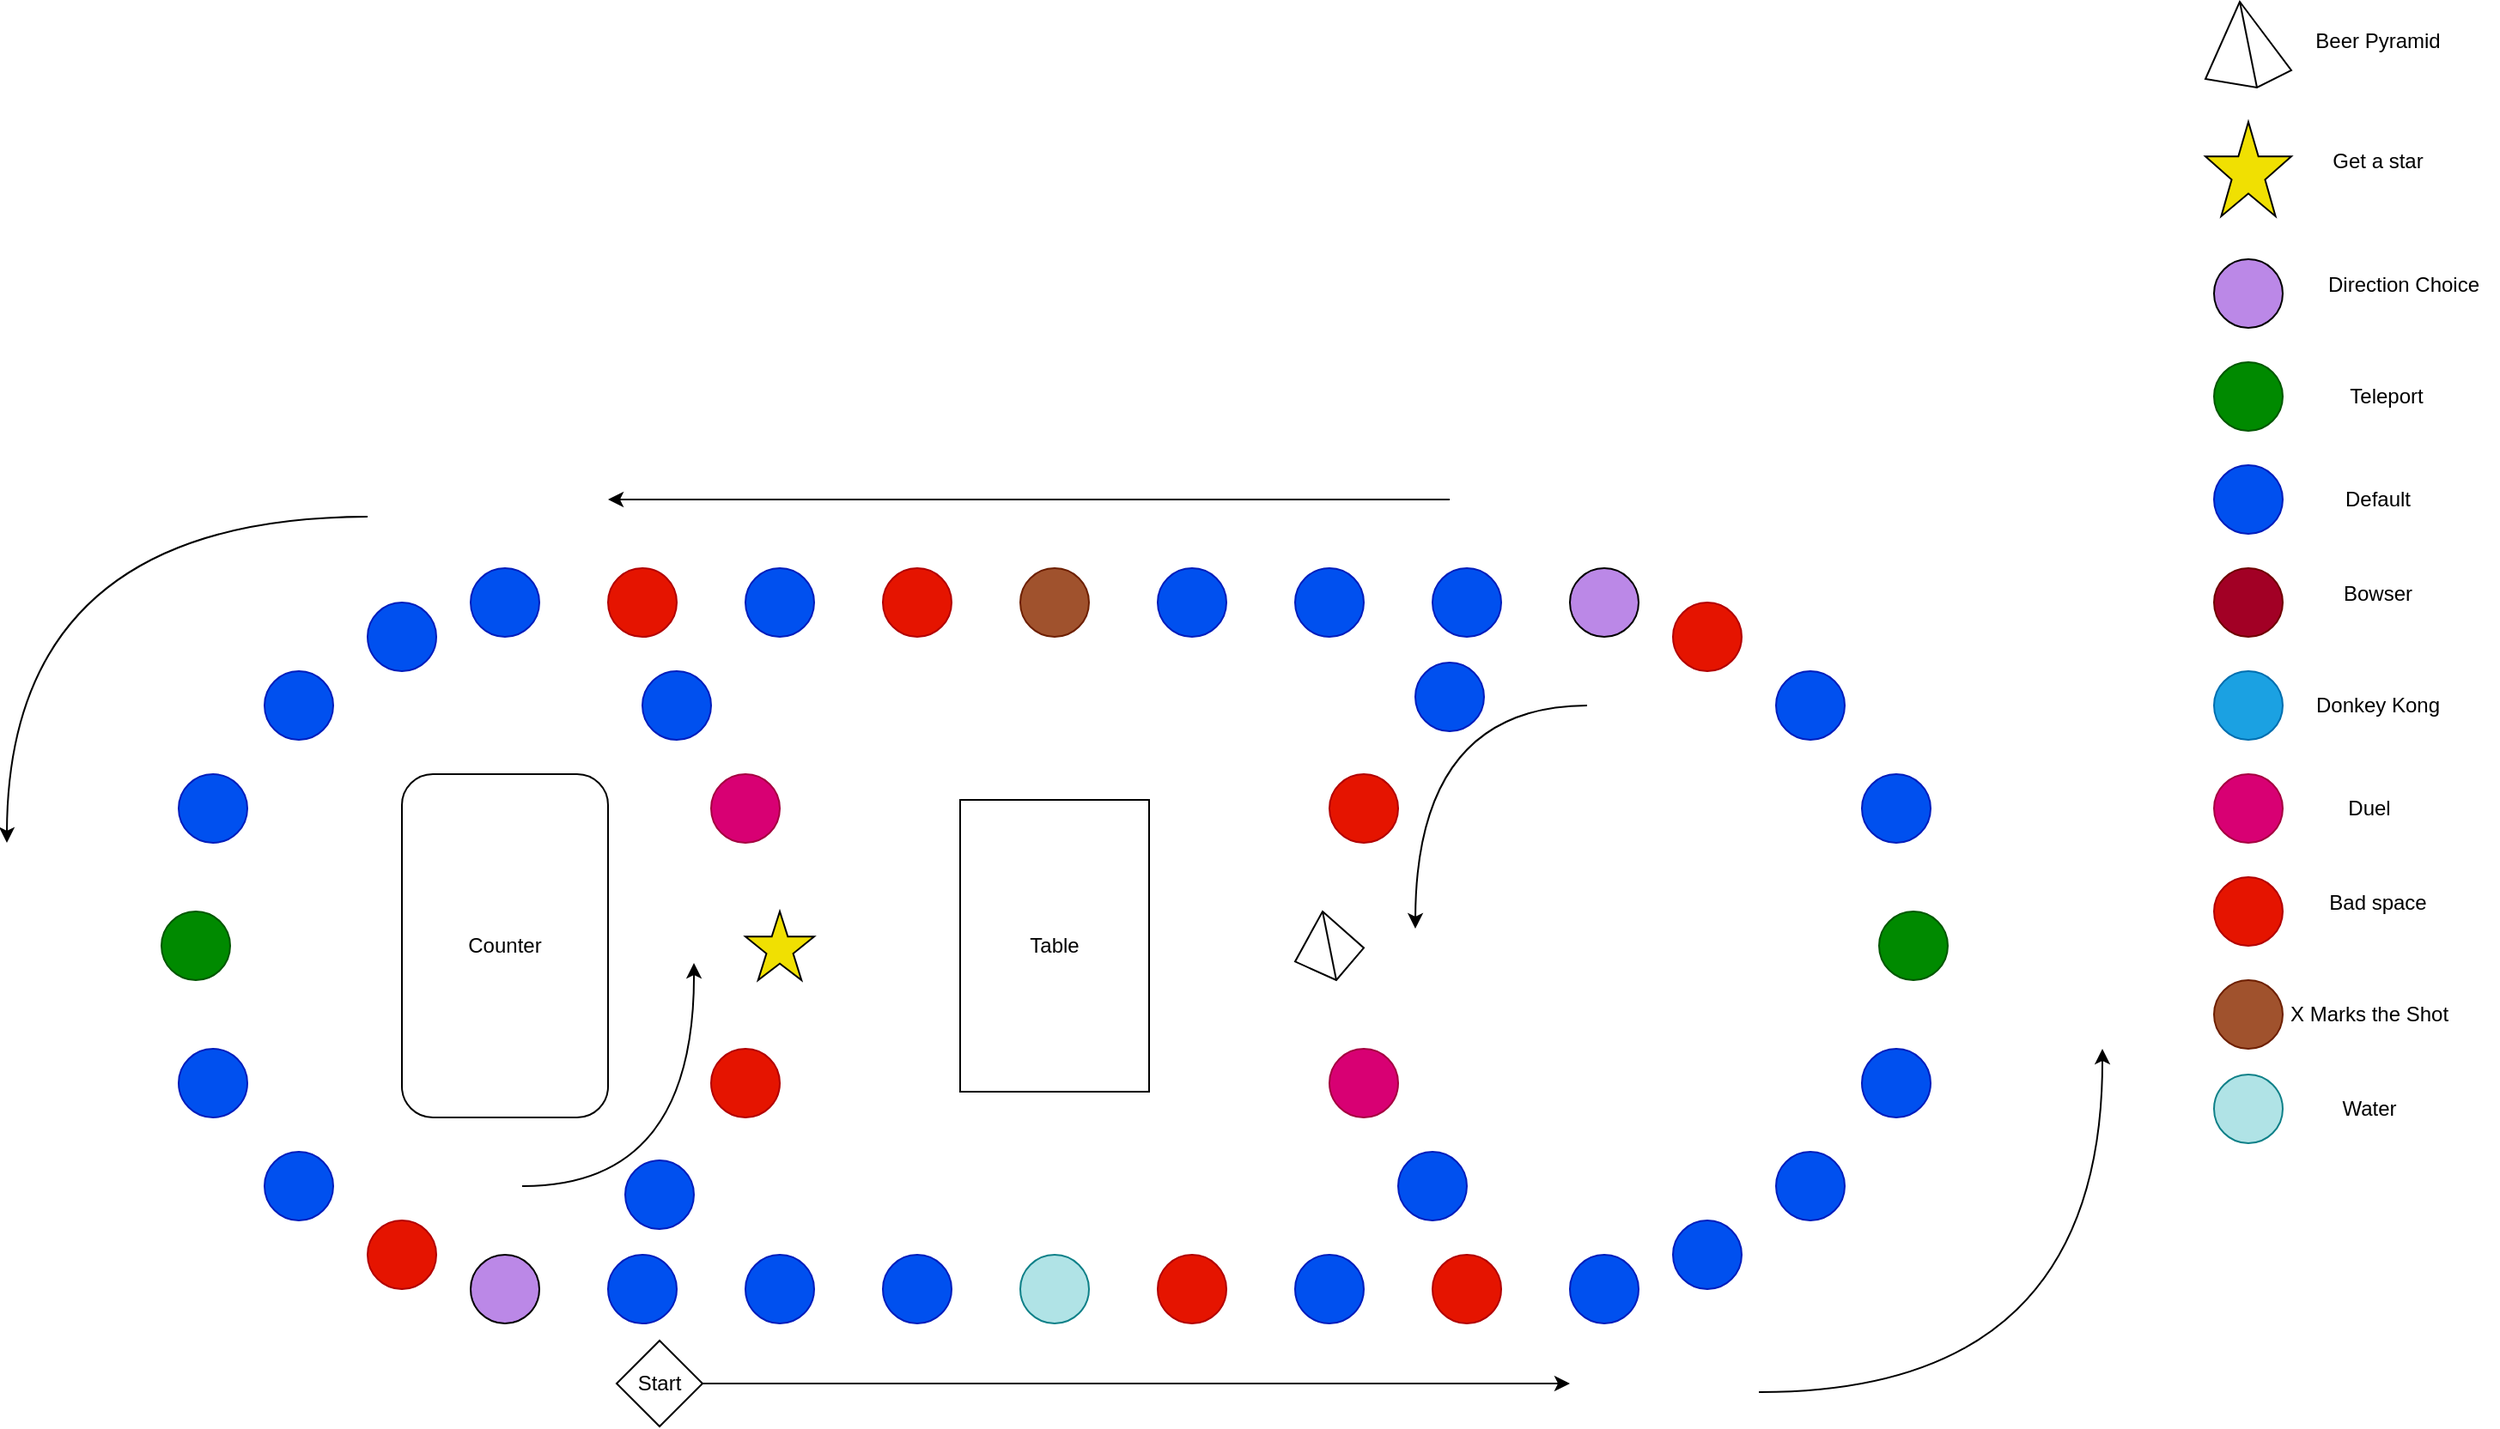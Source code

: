 <mxfile version="23.1.5" type="device">
  <diagram name="Page-1" id="nZkPP2YXj4hcI9X0D7Jn">
    <mxGraphModel dx="2074" dy="1095" grid="1" gridSize="10" guides="1" tooltips="1" connect="1" arrows="1" fold="1" page="1" pageScale="1" pageWidth="850" pageHeight="1100" math="0" shadow="0">
      <root>
        <mxCell id="0" />
        <mxCell id="1" parent="0" />
        <mxCell id="h_ossI_MH9fFPqENP40c-4" value="&lt;div&gt;Table&lt;/div&gt;" style="rounded=0;whiteSpace=wrap;html=1;" parent="1" vertex="1">
          <mxGeometry x="645" y="575" width="110" height="170" as="geometry" />
        </mxCell>
        <mxCell id="h_ossI_MH9fFPqENP40c-28" value="" style="ellipse;whiteSpace=wrap;html=1;aspect=fixed;fillColor=#b0e3e6;strokeColor=#0e8088;" parent="1" vertex="1">
          <mxGeometry x="680" y="840" width="40" height="40" as="geometry" />
        </mxCell>
        <mxCell id="h_ossI_MH9fFPqENP40c-29" value="" style="ellipse;whiteSpace=wrap;html=1;aspect=fixed;fillColor=#e51400;fontColor=#ffffff;strokeColor=#B20000;" parent="1" vertex="1">
          <mxGeometry x="760" y="840" width="40" height="40" as="geometry" />
        </mxCell>
        <mxCell id="h_ossI_MH9fFPqENP40c-30" value="" style="ellipse;whiteSpace=wrap;html=1;aspect=fixed;fillColor=#0050ef;fontColor=#ffffff;strokeColor=#001DBC;" parent="1" vertex="1">
          <mxGeometry x="840" y="840" width="40" height="40" as="geometry" />
        </mxCell>
        <mxCell id="h_ossI_MH9fFPqENP40c-32" value="" style="ellipse;whiteSpace=wrap;html=1;aspect=fixed;fillColor=#e51400;fontColor=#ffffff;strokeColor=#B20000;" parent="1" vertex="1">
          <mxGeometry x="920" y="840" width="40" height="40" as="geometry" />
        </mxCell>
        <mxCell id="h_ossI_MH9fFPqENP40c-33" value="" style="ellipse;whiteSpace=wrap;html=1;aspect=fixed;fillColor=#0050ef;fontColor=#ffffff;strokeColor=#001DBC;" parent="1" vertex="1">
          <mxGeometry x="1000" y="840" width="40" height="40" as="geometry" />
        </mxCell>
        <mxCell id="h_ossI_MH9fFPqENP40c-34" value="" style="ellipse;whiteSpace=wrap;html=1;aspect=fixed;fillColor=#0050ef;fontColor=#ffffff;strokeColor=#001DBC;" parent="1" vertex="1">
          <mxGeometry x="1060" y="820" width="40" height="40" as="geometry" />
        </mxCell>
        <mxCell id="h_ossI_MH9fFPqENP40c-36" value="" style="ellipse;whiteSpace=wrap;html=1;aspect=fixed;fillColor=#0050ef;fontColor=#ffffff;strokeColor=#001DBC;" parent="1" vertex="1">
          <mxGeometry x="900" y="780" width="40" height="40" as="geometry" />
        </mxCell>
        <mxCell id="h_ossI_MH9fFPqENP40c-37" value="" style="ellipse;whiteSpace=wrap;html=1;aspect=fixed;fillColor=#d80073;fontColor=#ffffff;strokeColor=#A50040;" parent="1" vertex="1">
          <mxGeometry x="860" y="720" width="40" height="40" as="geometry" />
        </mxCell>
        <mxCell id="h_ossI_MH9fFPqENP40c-42" value="" style="ellipse;whiteSpace=wrap;html=1;aspect=fixed;fillColor=#0050ef;fontColor=#ffffff;strokeColor=#001DBC;" parent="1" vertex="1">
          <mxGeometry x="910" y="495" width="40" height="40" as="geometry" />
        </mxCell>
        <mxCell id="h_ossI_MH9fFPqENP40c-43" value="" style="ellipse;whiteSpace=wrap;html=1;aspect=fixed;fillColor=#0050ef;fontColor=#ffffff;strokeColor=#001DBC;" parent="1" vertex="1">
          <mxGeometry x="1120" y="780" width="40" height="40" as="geometry" />
        </mxCell>
        <mxCell id="h_ossI_MH9fFPqENP40c-44" value="" style="ellipse;whiteSpace=wrap;html=1;aspect=fixed;fillColor=#0050ef;fontColor=#ffffff;strokeColor=#001DBC;" parent="1" vertex="1">
          <mxGeometry x="1170" y="720" width="40" height="40" as="geometry" />
        </mxCell>
        <mxCell id="h_ossI_MH9fFPqENP40c-45" value="" style="ellipse;whiteSpace=wrap;html=1;aspect=fixed;fillColor=#008a00;fontColor=#ffffff;strokeColor=#005700;" parent="1" vertex="1">
          <mxGeometry x="1180" y="640" width="40" height="40" as="geometry" />
        </mxCell>
        <mxCell id="h_ossI_MH9fFPqENP40c-47" value="" style="ellipse;whiteSpace=wrap;html=1;aspect=fixed;fillColor=#0050ef;fontColor=#ffffff;strokeColor=#001DBC;" parent="1" vertex="1">
          <mxGeometry x="1120" y="500" width="40" height="40" as="geometry" />
        </mxCell>
        <mxCell id="h_ossI_MH9fFPqENP40c-49" value="" style="ellipse;whiteSpace=wrap;html=1;aspect=fixed;fillColor=#BB88E7;" parent="1" vertex="1">
          <mxGeometry x="1000" y="440" width="40" height="40" as="geometry" />
        </mxCell>
        <mxCell id="h_ossI_MH9fFPqENP40c-53" value="" style="ellipse;whiteSpace=wrap;html=1;aspect=fixed;fillColor=#0050ef;fontColor=#ffffff;strokeColor=#001DBC;" parent="1" vertex="1">
          <mxGeometry x="840" y="440" width="40" height="40" as="geometry" />
        </mxCell>
        <mxCell id="h_ossI_MH9fFPqENP40c-56" value="" style="ellipse;whiteSpace=wrap;html=1;aspect=fixed;fillColor=#0050ef;fontColor=#ffffff;strokeColor=#001DBC;" parent="1" vertex="1">
          <mxGeometry x="760" y="440" width="40" height="40" as="geometry" />
        </mxCell>
        <mxCell id="h_ossI_MH9fFPqENP40c-60" value="" style="endArrow=classic;html=1;rounded=0;strokeColor=default;exitX=1;exitY=0.5;exitDx=0;exitDy=0;" parent="1" source="h_ossI_MH9fFPqENP40c-62" edge="1">
          <mxGeometry width="50" height="50" relative="1" as="geometry">
            <mxPoint x="480" y="950" as="sourcePoint" />
            <mxPoint x="1000" y="915" as="targetPoint" />
          </mxGeometry>
        </mxCell>
        <mxCell id="h_ossI_MH9fFPqENP40c-62" value="&lt;div&gt;Start&lt;/div&gt;" style="rhombus;whiteSpace=wrap;html=1;" parent="1" vertex="1">
          <mxGeometry x="445" y="890" width="50" height="50" as="geometry" />
        </mxCell>
        <mxCell id="h_ossI_MH9fFPqENP40c-63" value="" style="endArrow=classic;html=1;rounded=0;edgeStyle=orthogonalEdgeStyle;curved=1;" parent="1" edge="1">
          <mxGeometry width="50" height="50" relative="1" as="geometry">
            <mxPoint x="1110" y="920" as="sourcePoint" />
            <mxPoint x="1310" y="720" as="targetPoint" />
          </mxGeometry>
        </mxCell>
        <mxCell id="h_ossI_MH9fFPqENP40c-65" value="" style="endArrow=classic;html=1;rounded=0;" parent="1" edge="1">
          <mxGeometry width="50" height="50" relative="1" as="geometry">
            <mxPoint x="930" y="400" as="sourcePoint" />
            <mxPoint x="440" y="400" as="targetPoint" />
          </mxGeometry>
        </mxCell>
        <mxCell id="h_ossI_MH9fFPqENP40c-66" value="" style="endArrow=classic;html=1;rounded=0;edgeStyle=orthogonalEdgeStyle;curved=1;" parent="1" edge="1">
          <mxGeometry width="50" height="50" relative="1" as="geometry">
            <mxPoint x="300" y="410" as="sourcePoint" />
            <mxPoint x="90" y="600" as="targetPoint" />
          </mxGeometry>
        </mxCell>
        <mxCell id="h_ossI_MH9fFPqENP40c-69" value="" style="verticalLabelPosition=bottom;verticalAlign=top;html=1;shape=mxgraph.basic.pyramid;dx1=0.4;dx2=0.6;dy1=0.73;dy2=0.53;" parent="1" vertex="1">
          <mxGeometry x="840" y="640" width="40" height="40" as="geometry" />
        </mxCell>
        <mxCell id="h_ossI_MH9fFPqENP40c-70" value="" style="verticalLabelPosition=bottom;verticalAlign=top;html=1;shape=mxgraph.basic.pyramid;dx1=0.4;dx2=0.6;dy1=0.9;dy2=0.8;" parent="1" vertex="1">
          <mxGeometry x="1370" y="110" width="50" height="50" as="geometry" />
        </mxCell>
        <mxCell id="h_ossI_MH9fFPqENP40c-71" value="&lt;div&gt;Beer Pyramid&lt;/div&gt;" style="text;html=1;align=center;verticalAlign=middle;resizable=0;points=[];autosize=1;strokeColor=none;fillColor=none;" parent="1" vertex="1">
          <mxGeometry x="1420" y="118" width="100" height="30" as="geometry" />
        </mxCell>
        <mxCell id="h_ossI_MH9fFPqENP40c-72" value="" style="verticalLabelPosition=bottom;verticalAlign=top;html=1;shape=mxgraph.basic.star;fillColor=#F0E002;" parent="1" vertex="1">
          <mxGeometry x="1370" y="180" width="50" height="55" as="geometry" />
        </mxCell>
        <mxCell id="h_ossI_MH9fFPqENP40c-73" value="Get a star" style="text;html=1;align=center;verticalAlign=middle;resizable=0;points=[];autosize=1;strokeColor=none;fillColor=none;" parent="1" vertex="1">
          <mxGeometry x="1430" y="188" width="80" height="30" as="geometry" />
        </mxCell>
        <mxCell id="h_ossI_MH9fFPqENP40c-74" value="" style="ellipse;whiteSpace=wrap;html=1;aspect=fixed;fillColor=#BB88E7;" parent="1" vertex="1">
          <mxGeometry x="1375" y="260" width="40" height="40" as="geometry" />
        </mxCell>
        <mxCell id="h_ossI_MH9fFPqENP40c-75" value="&lt;div&gt;Direction Choice&lt;/div&gt;" style="text;html=1;align=center;verticalAlign=middle;resizable=0;points=[];autosize=1;strokeColor=none;fillColor=none;" parent="1" vertex="1">
          <mxGeometry x="1430" y="260" width="110" height="30" as="geometry" />
        </mxCell>
        <mxCell id="h_ossI_MH9fFPqENP40c-77" value="" style="ellipse;whiteSpace=wrap;html=1;aspect=fixed;fillColor=#a0522d;fontColor=#ffffff;strokeColor=#6D1F00;" parent="1" vertex="1">
          <mxGeometry x="680" y="440" width="40" height="40" as="geometry" />
        </mxCell>
        <mxCell id="h_ossI_MH9fFPqENP40c-81" value="" style="ellipse;whiteSpace=wrap;html=1;aspect=fixed;fillColor=#008a00;fontColor=#ffffff;strokeColor=#005700;" parent="1" vertex="1">
          <mxGeometry x="1375" y="320" width="40" height="40" as="geometry" />
        </mxCell>
        <mxCell id="h_ossI_MH9fFPqENP40c-82" value="&lt;div&gt;Teleport&lt;/div&gt;" style="text;html=1;align=center;verticalAlign=middle;resizable=0;points=[];autosize=1;strokeColor=none;fillColor=none;" parent="1" vertex="1">
          <mxGeometry x="1440" y="325" width="70" height="30" as="geometry" />
        </mxCell>
        <mxCell id="h_ossI_MH9fFPqENP40c-83" value="" style="ellipse;whiteSpace=wrap;html=1;aspect=fixed;fillColor=#0050ef;fontColor=#ffffff;strokeColor=#001DBC;" parent="1" vertex="1">
          <mxGeometry x="1375" y="380" width="40" height="40" as="geometry" />
        </mxCell>
        <mxCell id="h_ossI_MH9fFPqENP40c-84" value="Default" style="text;html=1;align=center;verticalAlign=middle;resizable=0;points=[];autosize=1;strokeColor=none;fillColor=none;" parent="1" vertex="1">
          <mxGeometry x="1440" y="385" width="60" height="30" as="geometry" />
        </mxCell>
        <mxCell id="h_ossI_MH9fFPqENP40c-85" value="" style="ellipse;whiteSpace=wrap;html=1;aspect=fixed;fillColor=#a20025;fontColor=#ffffff;strokeColor=#6F0000;" parent="1" vertex="1">
          <mxGeometry x="1375" y="440" width="40" height="40" as="geometry" />
        </mxCell>
        <mxCell id="h_ossI_MH9fFPqENP40c-86" value="Bowser" style="text;html=1;align=center;verticalAlign=middle;resizable=0;points=[];autosize=1;strokeColor=none;fillColor=none;" parent="1" vertex="1">
          <mxGeometry x="1440" y="440" width="60" height="30" as="geometry" />
        </mxCell>
        <mxCell id="h_ossI_MH9fFPqENP40c-87" value="" style="ellipse;whiteSpace=wrap;html=1;aspect=fixed;fillColor=#1ba1e2;fontColor=#ffffff;strokeColor=#006EAF;" parent="1" vertex="1">
          <mxGeometry x="1375" y="500" width="40" height="40" as="geometry" />
        </mxCell>
        <mxCell id="h_ossI_MH9fFPqENP40c-88" value="Donkey Kong" style="text;html=1;align=center;verticalAlign=middle;resizable=0;points=[];autosize=1;strokeColor=none;fillColor=none;" parent="1" vertex="1">
          <mxGeometry x="1420" y="505" width="100" height="30" as="geometry" />
        </mxCell>
        <mxCell id="h_ossI_MH9fFPqENP40c-89" value="" style="ellipse;whiteSpace=wrap;html=1;aspect=fixed;fillColor=#d80073;fontColor=#ffffff;strokeColor=#A50040;" parent="1" vertex="1">
          <mxGeometry x="1375" y="560" width="40" height="40" as="geometry" />
        </mxCell>
        <mxCell id="h_ossI_MH9fFPqENP40c-90" value="Duel" style="text;html=1;align=center;verticalAlign=middle;resizable=0;points=[];autosize=1;strokeColor=none;fillColor=none;" parent="1" vertex="1">
          <mxGeometry x="1440" y="565" width="50" height="30" as="geometry" />
        </mxCell>
        <mxCell id="h_ossI_MH9fFPqENP40c-91" value="" style="ellipse;whiteSpace=wrap;html=1;aspect=fixed;fillColor=#e51400;fontColor=#ffffff;strokeColor=#B20000;" parent="1" vertex="1">
          <mxGeometry x="1375" y="620" width="40" height="40" as="geometry" />
        </mxCell>
        <mxCell id="h_ossI_MH9fFPqENP40c-92" value="&lt;div&gt;Bad space&lt;/div&gt;" style="text;html=1;align=center;verticalAlign=middle;resizable=0;points=[];autosize=1;strokeColor=none;fillColor=none;" parent="1" vertex="1">
          <mxGeometry x="1430" y="620" width="80" height="30" as="geometry" />
        </mxCell>
        <mxCell id="h_ossI_MH9fFPqENP40c-93" value="" style="ellipse;whiteSpace=wrap;html=1;aspect=fixed;fillColor=#a0522d;fontColor=#ffffff;strokeColor=#6D1F00;" parent="1" vertex="1">
          <mxGeometry x="1375" y="680" width="40" height="40" as="geometry" />
        </mxCell>
        <mxCell id="h_ossI_MH9fFPqENP40c-94" value="X Marks the Shot" style="text;html=1;align=center;verticalAlign=middle;resizable=0;points=[];autosize=1;strokeColor=none;fillColor=none;" parent="1" vertex="1">
          <mxGeometry x="1405" y="685" width="120" height="30" as="geometry" />
        </mxCell>
        <mxCell id="h_ossI_MH9fFPqENP40c-95" value="" style="ellipse;whiteSpace=wrap;html=1;aspect=fixed;fillColor=#b0e3e6;strokeColor=#0e8088;" parent="1" vertex="1">
          <mxGeometry x="1375" y="735" width="40" height="40" as="geometry" />
        </mxCell>
        <mxCell id="h_ossI_MH9fFPqENP40c-96" value="Water" style="text;html=1;align=center;verticalAlign=middle;resizable=0;points=[];autosize=1;strokeColor=none;fillColor=none;" parent="1" vertex="1">
          <mxGeometry x="1435" y="740" width="60" height="30" as="geometry" />
        </mxCell>
        <mxCell id="oe8s6sl0DXii0l2Wuv9c-1" value="" style="ellipse;whiteSpace=wrap;html=1;aspect=fixed;fillColor=#e51400;fontColor=#ffffff;strokeColor=#B20000;" vertex="1" parent="1">
          <mxGeometry x="1060" y="460" width="40" height="40" as="geometry" />
        </mxCell>
        <mxCell id="h_ossI_MH9fFPqENP40c-41" value="" style="ellipse;whiteSpace=wrap;html=1;aspect=fixed;fillColor=#e51400;fontColor=#ffffff;strokeColor=#B20000;" parent="1" vertex="1">
          <mxGeometry x="860" y="560" width="40" height="40" as="geometry" />
        </mxCell>
        <mxCell id="oe8s6sl0DXii0l2Wuv9c-62" value="" style="endArrow=classic;html=1;rounded=0;edgeStyle=orthogonalEdgeStyle;curved=1;" edge="1" parent="1">
          <mxGeometry width="50" height="50" relative="1" as="geometry">
            <mxPoint x="1010" y="520" as="sourcePoint" />
            <mxPoint x="910" y="650" as="targetPoint" />
          </mxGeometry>
        </mxCell>
        <mxCell id="oe8s6sl0DXii0l2Wuv9c-87" value="" style="group;flipH=1;flipV=1;" vertex="1" connectable="0" parent="1">
          <mxGeometry x="180" y="440" width="460" height="440" as="geometry" />
        </mxCell>
        <mxCell id="oe8s6sl0DXii0l2Wuv9c-66" value="" style="ellipse;whiteSpace=wrap;html=1;aspect=fixed;fillColor=#e51400;fontColor=#ffffff;strokeColor=#B20000;" vertex="1" parent="oe8s6sl0DXii0l2Wuv9c-87">
          <mxGeometry x="420" width="40" height="40" as="geometry" />
        </mxCell>
        <mxCell id="oe8s6sl0DXii0l2Wuv9c-67" value="" style="ellipse;whiteSpace=wrap;html=1;aspect=fixed;fillColor=#0050ef;fontColor=#ffffff;strokeColor=#001DBC;" vertex="1" parent="oe8s6sl0DXii0l2Wuv9c-87">
          <mxGeometry x="340" width="40" height="40" as="geometry" />
        </mxCell>
        <mxCell id="oe8s6sl0DXii0l2Wuv9c-68" value="" style="ellipse;whiteSpace=wrap;html=1;aspect=fixed;fillColor=#e51400;fontColor=#ffffff;strokeColor=#B20000;" vertex="1" parent="oe8s6sl0DXii0l2Wuv9c-87">
          <mxGeometry x="260" width="40" height="40" as="geometry" />
        </mxCell>
        <mxCell id="oe8s6sl0DXii0l2Wuv9c-69" value="" style="ellipse;whiteSpace=wrap;html=1;aspect=fixed;fillColor=#0050ef;fontColor=#ffffff;strokeColor=#001DBC;" vertex="1" parent="oe8s6sl0DXii0l2Wuv9c-87">
          <mxGeometry x="180" width="40" height="40" as="geometry" />
        </mxCell>
        <mxCell id="oe8s6sl0DXii0l2Wuv9c-70" value="" style="ellipse;whiteSpace=wrap;html=1;aspect=fixed;fillColor=#0050ef;fontColor=#ffffff;strokeColor=#001DBC;" vertex="1" parent="oe8s6sl0DXii0l2Wuv9c-87">
          <mxGeometry x="120" y="20" width="40" height="40" as="geometry" />
        </mxCell>
        <mxCell id="oe8s6sl0DXii0l2Wuv9c-71" value="" style="ellipse;whiteSpace=wrap;html=1;aspect=fixed;fillColor=#0050ef;fontColor=#ffffff;strokeColor=#001DBC;" vertex="1" parent="oe8s6sl0DXii0l2Wuv9c-87">
          <mxGeometry x="280" y="60" width="40" height="40" as="geometry" />
        </mxCell>
        <mxCell id="oe8s6sl0DXii0l2Wuv9c-72" value="" style="ellipse;whiteSpace=wrap;html=1;aspect=fixed;fillColor=#d80073;fontColor=#ffffff;strokeColor=#A50040;" vertex="1" parent="oe8s6sl0DXii0l2Wuv9c-87">
          <mxGeometry x="320" y="120" width="40" height="40" as="geometry" />
        </mxCell>
        <mxCell id="oe8s6sl0DXii0l2Wuv9c-73" value="" style="ellipse;whiteSpace=wrap;html=1;aspect=fixed;fillColor=#0050ef;fontColor=#ffffff;strokeColor=#001DBC;" vertex="1" parent="oe8s6sl0DXii0l2Wuv9c-87">
          <mxGeometry x="270" y="345" width="40" height="40" as="geometry" />
        </mxCell>
        <mxCell id="oe8s6sl0DXii0l2Wuv9c-74" value="" style="ellipse;whiteSpace=wrap;html=1;aspect=fixed;fillColor=#0050ef;fontColor=#ffffff;strokeColor=#001DBC;" vertex="1" parent="oe8s6sl0DXii0l2Wuv9c-87">
          <mxGeometry x="60" y="60" width="40" height="40" as="geometry" />
        </mxCell>
        <mxCell id="oe8s6sl0DXii0l2Wuv9c-75" value="" style="ellipse;whiteSpace=wrap;html=1;aspect=fixed;fillColor=#0050ef;fontColor=#ffffff;strokeColor=#001DBC;" vertex="1" parent="oe8s6sl0DXii0l2Wuv9c-87">
          <mxGeometry x="10" y="120" width="40" height="40" as="geometry" />
        </mxCell>
        <mxCell id="oe8s6sl0DXii0l2Wuv9c-76" value="" style="ellipse;whiteSpace=wrap;html=1;aspect=fixed;fillColor=#008a00;fontColor=#ffffff;strokeColor=#005700;" vertex="1" parent="oe8s6sl0DXii0l2Wuv9c-87">
          <mxGeometry y="200" width="40" height="40" as="geometry" />
        </mxCell>
        <mxCell id="oe8s6sl0DXii0l2Wuv9c-78" value="" style="ellipse;whiteSpace=wrap;html=1;aspect=fixed;fillColor=#0050ef;fontColor=#ffffff;strokeColor=#001DBC;" vertex="1" parent="oe8s6sl0DXii0l2Wuv9c-87">
          <mxGeometry x="60" y="340" width="40" height="40" as="geometry" />
        </mxCell>
        <mxCell id="oe8s6sl0DXii0l2Wuv9c-79" value="" style="ellipse;whiteSpace=wrap;html=1;aspect=fixed;fillColor=#BB88E7;" vertex="1" parent="oe8s6sl0DXii0l2Wuv9c-87">
          <mxGeometry x="180" y="400" width="40" height="40" as="geometry" />
        </mxCell>
        <mxCell id="oe8s6sl0DXii0l2Wuv9c-81" value="" style="ellipse;whiteSpace=wrap;html=1;aspect=fixed;fillColor=#0050ef;fontColor=#ffffff;strokeColor=#001DBC;" vertex="1" parent="oe8s6sl0DXii0l2Wuv9c-87">
          <mxGeometry x="340" y="400" width="40" height="40" as="geometry" />
        </mxCell>
        <mxCell id="oe8s6sl0DXii0l2Wuv9c-82" value="" style="ellipse;whiteSpace=wrap;html=1;aspect=fixed;fillColor=#0050ef;fontColor=#ffffff;strokeColor=#001DBC;" vertex="1" parent="oe8s6sl0DXii0l2Wuv9c-87">
          <mxGeometry x="420" y="400" width="40" height="40" as="geometry" />
        </mxCell>
        <mxCell id="oe8s6sl0DXii0l2Wuv9c-84" value="" style="ellipse;whiteSpace=wrap;html=1;aspect=fixed;fillColor=#e51400;fontColor=#ffffff;strokeColor=#B20000;" vertex="1" parent="oe8s6sl0DXii0l2Wuv9c-87">
          <mxGeometry x="120" y="380" width="40" height="40" as="geometry" />
        </mxCell>
        <mxCell id="oe8s6sl0DXii0l2Wuv9c-85" value="" style="ellipse;whiteSpace=wrap;html=1;aspect=fixed;fillColor=#e51400;fontColor=#ffffff;strokeColor=#B20000;" vertex="1" parent="oe8s6sl0DXii0l2Wuv9c-87">
          <mxGeometry x="320" y="280" width="40" height="40" as="geometry" />
        </mxCell>
        <mxCell id="oe8s6sl0DXii0l2Wuv9c-86" value="" style="endArrow=classic;html=1;rounded=0;edgeStyle=orthogonalEdgeStyle;curved=1;" edge="1" parent="oe8s6sl0DXii0l2Wuv9c-87">
          <mxGeometry width="50" height="50" relative="1" as="geometry">
            <mxPoint x="210" y="360" as="sourcePoint" />
            <mxPoint x="310" y="230" as="targetPoint" />
          </mxGeometry>
        </mxCell>
        <mxCell id="oe8s6sl0DXii0l2Wuv9c-88" value="Counter" style="rounded=1;whiteSpace=wrap;html=1;" vertex="1" parent="oe8s6sl0DXii0l2Wuv9c-87">
          <mxGeometry x="140" y="120" width="120" height="200" as="geometry" />
        </mxCell>
        <mxCell id="oe8s6sl0DXii0l2Wuv9c-89" value="" style="verticalLabelPosition=bottom;verticalAlign=top;html=1;shape=mxgraph.basic.star;fillColor=#F0E002;" vertex="1" parent="oe8s6sl0DXii0l2Wuv9c-87">
          <mxGeometry x="340" y="200" width="40" height="40" as="geometry" />
        </mxCell>
        <mxCell id="oe8s6sl0DXii0l2Wuv9c-93" value="" style="ellipse;whiteSpace=wrap;html=1;aspect=fixed;fillColor=#0050ef;fontColor=#ffffff;strokeColor=#001DBC;" vertex="1" parent="oe8s6sl0DXii0l2Wuv9c-87">
          <mxGeometry x="10" y="280" width="40" height="40" as="geometry" />
        </mxCell>
        <mxCell id="oe8s6sl0DXii0l2Wuv9c-95" value="" style="ellipse;whiteSpace=wrap;html=1;aspect=fixed;fillColor=#0050ef;fontColor=#ffffff;strokeColor=#001DBC;" vertex="1" parent="oe8s6sl0DXii0l2Wuv9c-87">
          <mxGeometry x="260" y="400" width="40" height="40" as="geometry" />
        </mxCell>
        <mxCell id="oe8s6sl0DXii0l2Wuv9c-90" value="" style="ellipse;whiteSpace=wrap;html=1;aspect=fixed;fillColor=#0050ef;fontColor=#ffffff;strokeColor=#001DBC;" vertex="1" parent="1">
          <mxGeometry x="920" y="440" width="40" height="40" as="geometry" />
        </mxCell>
        <mxCell id="oe8s6sl0DXii0l2Wuv9c-91" value="" style="ellipse;whiteSpace=wrap;html=1;aspect=fixed;fillColor=#0050ef;fontColor=#ffffff;strokeColor=#001DBC;" vertex="1" parent="1">
          <mxGeometry x="1170" y="560" width="40" height="40" as="geometry" />
        </mxCell>
      </root>
    </mxGraphModel>
  </diagram>
</mxfile>
